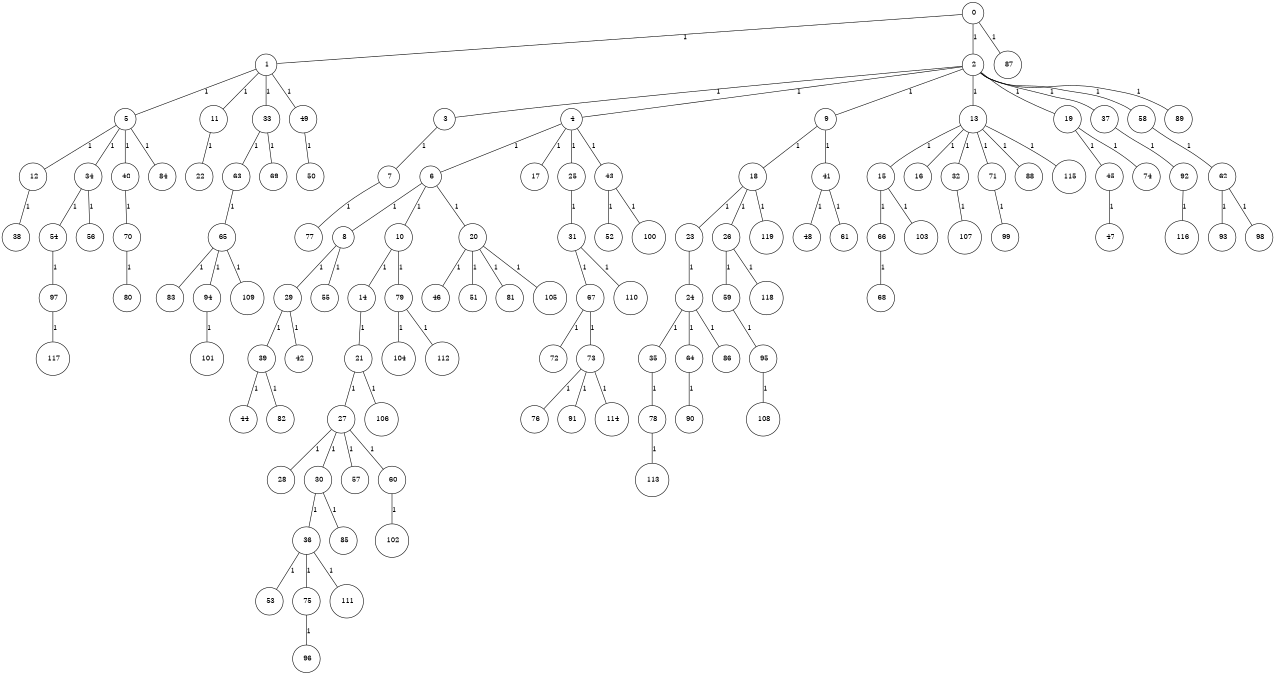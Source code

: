 graph G {
size="8.5,11;"
ratio = "expand;"
fixedsize="true;"
overlap="scale;"
node[shape=circle,width=.12,hight=.12,fontsize=12]
edge[fontsize=12]

0[label=" 0" color=black, pos="0.49232057,1.287314!"];
1[label=" 1" color=black, pos="2.725381,2.2513191!"];
2[label=" 2" color=black, pos="1.9262648,0.72552589!"];
3[label=" 3" color=black, pos="1.6325363,1.7586577!"];
4[label=" 4" color=black, pos="1.3306033,2.9757328!"];
5[label=" 5" color=black, pos="2.9785367,0.75356263!"];
6[label=" 6" color=black, pos="0.42312044,1.2141158!"];
7[label=" 7" color=black, pos="0.56475378,2.6742506!"];
8[label=" 8" color=black, pos="0.2706737,2.276509!"];
9[label=" 9" color=black, pos="2.0764758,0.63624093!"];
10[label=" 10" color=black, pos="0.12099566,0.71361409!"];
11[label=" 11" color=black, pos="0.55089141,0.010038044!"];
12[label=" 12" color=black, pos="1.2585398,2.080638!"];
13[label=" 13" color=black, pos="2.2205176,2.8694208!"];
14[label=" 14" color=black, pos="1.1858824,0.31130406!"];
15[label=" 15" color=black, pos="1.9979272,1.8077105!"];
16[label=" 16" color=black, pos="2.9471192,0.26465561!"];
17[label=" 17" color=black, pos="0.61204756,2.0263356!"];
18[label=" 18" color=black, pos="1.2626633,0.48657512!"];
19[label=" 19" color=black, pos="2.2122215,2.6950495!"];
20[label=" 20" color=black, pos="1.482384,0.70783785!"];
21[label=" 21" color=black, pos="1.6098881,2.3465396!"];
22[label=" 22" color=black, pos="2.6607952,2.5464067!"];
23[label=" 23" color=black, pos="1.6433982,2.9273234!"];
24[label=" 24" color=black, pos="0.4383368,2.6141124!"];
25[label=" 25" color=black, pos="0.092875518,0.78342756!"];
26[label=" 26" color=black, pos="2.3803977,1.1690936!"];
27[label=" 27" color=black, pos="2.7666158,1.0633806!"];
28[label=" 28" color=black, pos="2.6398306,0.95190141!"];
29[label=" 29" color=black, pos="2.3484771,2.0454893!"];
30[label=" 30" color=black, pos="1.9562846,1.6679948!"];
31[label=" 31" color=black, pos="0.94601335,1.1902002!"];
32[label=" 32" color=black, pos="0.78729712,1.4347345!"];
33[label=" 33" color=black, pos="0.44476066,0.2357115!"];
34[label=" 34" color=black, pos="0.48816474,2.4177776!"];
35[label=" 35" color=black, pos="1.2689482,1.5037804!"];
36[label=" 36" color=black, pos="2.2523766,1.1584976!"];
37[label=" 37" color=black, pos="0.7541228,1.610126!"];
38[label=" 38" color=black, pos="0.79588297,2.3100902!"];
39[label=" 39" color=black, pos="1.8734389,1.1262465!"];
40[label=" 40" color=black, pos="1.304603,1.5409086!"];
41[label=" 41" color=black, pos="0.77914301,2.5745221!"];
42[label=" 42" color=black, pos="2.1814252,2.5220883!"];
43[label=" 43" color=black, pos="2.4734579,1.3591523!"];
44[label=" 44" color=black, pos="1.4815506,0.32668823!"];
45[label=" 45" color=black, pos="0.72163682,1.9460808!"];
46[label=" 46" color=black, pos="2.2149349,2.2594161!"];
47[label=" 47" color=black, pos="2.7564614,1.7491098!"];
48[label=" 48" color=black, pos="2.9466435,0.81042816!"];
49[label=" 49" color=black, pos="2.0666385,1.9930943!"];
50[label=" 50" color=black, pos="1.37725,2.6984372!"];
51[label=" 51" color=black, pos="0.54105138,2.5765425!"];
52[label=" 52" color=black, pos="1.5752395,1.2582754!"];
53[label=" 53" color=black, pos="2.840045,2.8143961!"];
54[label=" 54" color=black, pos="2.4605271,0.14335367!"];
55[label=" 55" color=black, pos="2.4594747,1.278053!"];
56[label=" 56" color=black, pos="1.1824819,2.1319048!"];
57[label=" 57" color=black, pos="0.47343143,1.4971842!"];
58[label=" 58" color=black, pos="2.6401817,0.70138941!"];
59[label=" 59" color=black, pos="0.25321096,0.20383505!"];
60[label=" 60" color=black, pos="2.1811627,2.1253267!"];
61[label=" 61" color=black, pos="0.66646656,2.0761875!"];
62[label=" 62" color=black, pos="0.013535002,2.3439822!"];
63[label=" 63" color=black, pos="1.1120046,2.879128!"];
64[label=" 64" color=black, pos="1.7105164,1.5436069!"];
65[label=" 65" color=black, pos="2.1360319,2.0346293!"];
66[label=" 66" color=black, pos="1.2364124,0.95744664!"];
67[label=" 67" color=black, pos="0.013950625,1.3180738!"];
68[label=" 68" color=black, pos="2.6233921,2.2163209!"];
69[label=" 69" color=black, pos="2.3831234,0.41685236!"];
70[label=" 70" color=black, pos="1.5120496,2.8696681!"];
71[label=" 71" color=black, pos="1.3828699,0.91854075!"];
72[label=" 72" color=black, pos="0.75982893,0.27733411!"];
73[label=" 73" color=black, pos="2.5029386,1.6720744!"];
74[label=" 74" color=black, pos="1.0479821,1.2289744!"];
75[label=" 75" color=black, pos="2.7908027,2.257046!"];
76[label=" 76" color=black, pos="1.9904488,2.7040535!"];
77[label=" 77" color=black, pos="1.7658754,1.7702306!"];
78[label=" 78" color=black, pos="0.88174042,0.90197931!"];
79[label=" 79" color=black, pos="0.38869482,0.35799655!"];
80[label=" 80" color=black, pos="2.2826677,1.0443846!"];
81[label=" 81" color=black, pos="0.94729406,1.5249574!"];
82[label=" 82" color=black, pos="1.3459799,2.0572089!"];
83[label=" 83" color=black, pos="0.30098004,0.55097741!"];
84[label=" 84" color=black, pos="0.78762188,0.66500105!"];
85[label=" 85" color=black, pos="2.3759367,1.8314223!"];
86[label=" 86" color=black, pos="2.0751303,1.5222874!"];
87[label=" 87" color=black, pos="2.5539217,2.6123489!"];
88[label=" 88" color=black, pos="0.51561458,2.6221957!"];
89[label=" 89" color=black, pos="0.37319235,1.4581848!"];
90[label=" 90" color=black, pos="2.9010848,0.8559549!"];
91[label=" 91" color=black, pos="2.8296486,2.4934937!"];
92[label=" 92" color=black, pos="0.66196318,2.1707678!"];
93[label=" 93" color=black, pos="2.5937264,1.295577!"];
94[label=" 94" color=black, pos="2.7355918,0.1326818!"];
95[label=" 95" color=black, pos="1.6981482,2.1261029!"];
96[label=" 96" color=black, pos="1.4017641,1.6766715!"];
97[label=" 97" color=black, pos="1.8954516,1.4941287!"];
98[label=" 98" color=black, pos="1.6502499,1.9986013!"];
99[label=" 99" color=black, pos="0.75701595,1.097169!"];
100[label=" 100" color=black, pos="1.6505898,2.456879!"];
101[label=" 101" color=black, pos="0.27012693,2.9131728!"];
102[label=" 102" color=black, pos="1.5703203,0.29523221!"];
103[label=" 103" color=black, pos="2.7908853,0.48223133!"];
104[label=" 104" color=black, pos="0.16963365,2.9676059!"];
105[label=" 105" color=black, pos="0.29375904,2.8616217!"];
106[label=" 106" color=black, pos="0.81181822,0.42390752!"];
107[label=" 107" color=black, pos="2.3523179,1.9878133!"];
108[label=" 108" color=black, pos="2.7890133,1.2472239!"];
109[label=" 109" color=black, pos="1.1971482,1.064859!"];
110[label=" 110" color=black, pos="0.20625133,1.035937!"];
111[label=" 111" color=black, pos="0.78142628,1.1897861!"];
112[label=" 112" color=black, pos="0.67707108,1.0161452!"];
113[label=" 113" color=black, pos="2.6191265,0.9148391!"];
114[label=" 114" color=black, pos="0.73798976,0.9997789!"];
115[label=" 115" color=black, pos="0.85982315,0.093215418!"];
116[label=" 116" color=black, pos="1.4322845,2.7079768!"];
117[label=" 117" color=black, pos="2.500836,1.3969011!"];
118[label=" 118" color=black, pos="1.1329269,2.7042239!"];
119[label=" 119" color=black, pos="1.9510064,2.8654131!"];
0--1[label="1"]
0--2[label="1"]
0--87[label="1"]
1--5[label="1"]
1--11[label="1"]
1--33[label="1"]
1--49[label="1"]
2--3[label="1"]
2--4[label="1"]
2--9[label="1"]
2--13[label="1"]
2--19[label="1"]
2--37[label="1"]
2--58[label="1"]
2--89[label="1"]
3--7[label="1"]
4--6[label="1"]
4--17[label="1"]
4--25[label="1"]
4--43[label="1"]
5--12[label="1"]
5--34[label="1"]
5--40[label="1"]
5--84[label="1"]
6--8[label="1"]
6--10[label="1"]
6--20[label="1"]
7--77[label="1"]
8--29[label="1"]
8--55[label="1"]
9--18[label="1"]
9--41[label="1"]
10--14[label="1"]
10--79[label="1"]
11--22[label="1"]
12--38[label="1"]
13--15[label="1"]
13--16[label="1"]
13--32[label="1"]
13--71[label="1"]
13--88[label="1"]
13--115[label="1"]
14--21[label="1"]
15--66[label="1"]
15--103[label="1"]
18--23[label="1"]
18--26[label="1"]
18--119[label="1"]
19--45[label="1"]
19--74[label="1"]
20--46[label="1"]
20--51[label="1"]
20--81[label="1"]
20--105[label="1"]
21--27[label="1"]
21--106[label="1"]
23--24[label="1"]
24--35[label="1"]
24--64[label="1"]
24--86[label="1"]
25--31[label="1"]
26--59[label="1"]
26--118[label="1"]
27--28[label="1"]
27--30[label="1"]
27--57[label="1"]
27--60[label="1"]
29--39[label="1"]
29--42[label="1"]
30--36[label="1"]
30--85[label="1"]
31--67[label="1"]
31--110[label="1"]
32--107[label="1"]
33--63[label="1"]
33--69[label="1"]
34--54[label="1"]
34--56[label="1"]
35--78[label="1"]
36--53[label="1"]
36--75[label="1"]
36--111[label="1"]
37--92[label="1"]
39--44[label="1"]
39--82[label="1"]
40--70[label="1"]
41--48[label="1"]
41--61[label="1"]
43--52[label="1"]
43--100[label="1"]
45--47[label="1"]
49--50[label="1"]
54--97[label="1"]
58--62[label="1"]
59--95[label="1"]
60--102[label="1"]
62--93[label="1"]
62--98[label="1"]
63--65[label="1"]
64--90[label="1"]
65--83[label="1"]
65--94[label="1"]
65--109[label="1"]
66--68[label="1"]
67--72[label="1"]
67--73[label="1"]
70--80[label="1"]
71--99[label="1"]
73--76[label="1"]
73--91[label="1"]
73--114[label="1"]
75--96[label="1"]
78--113[label="1"]
79--104[label="1"]
79--112[label="1"]
92--116[label="1"]
94--101[label="1"]
95--108[label="1"]
97--117[label="1"]

}
